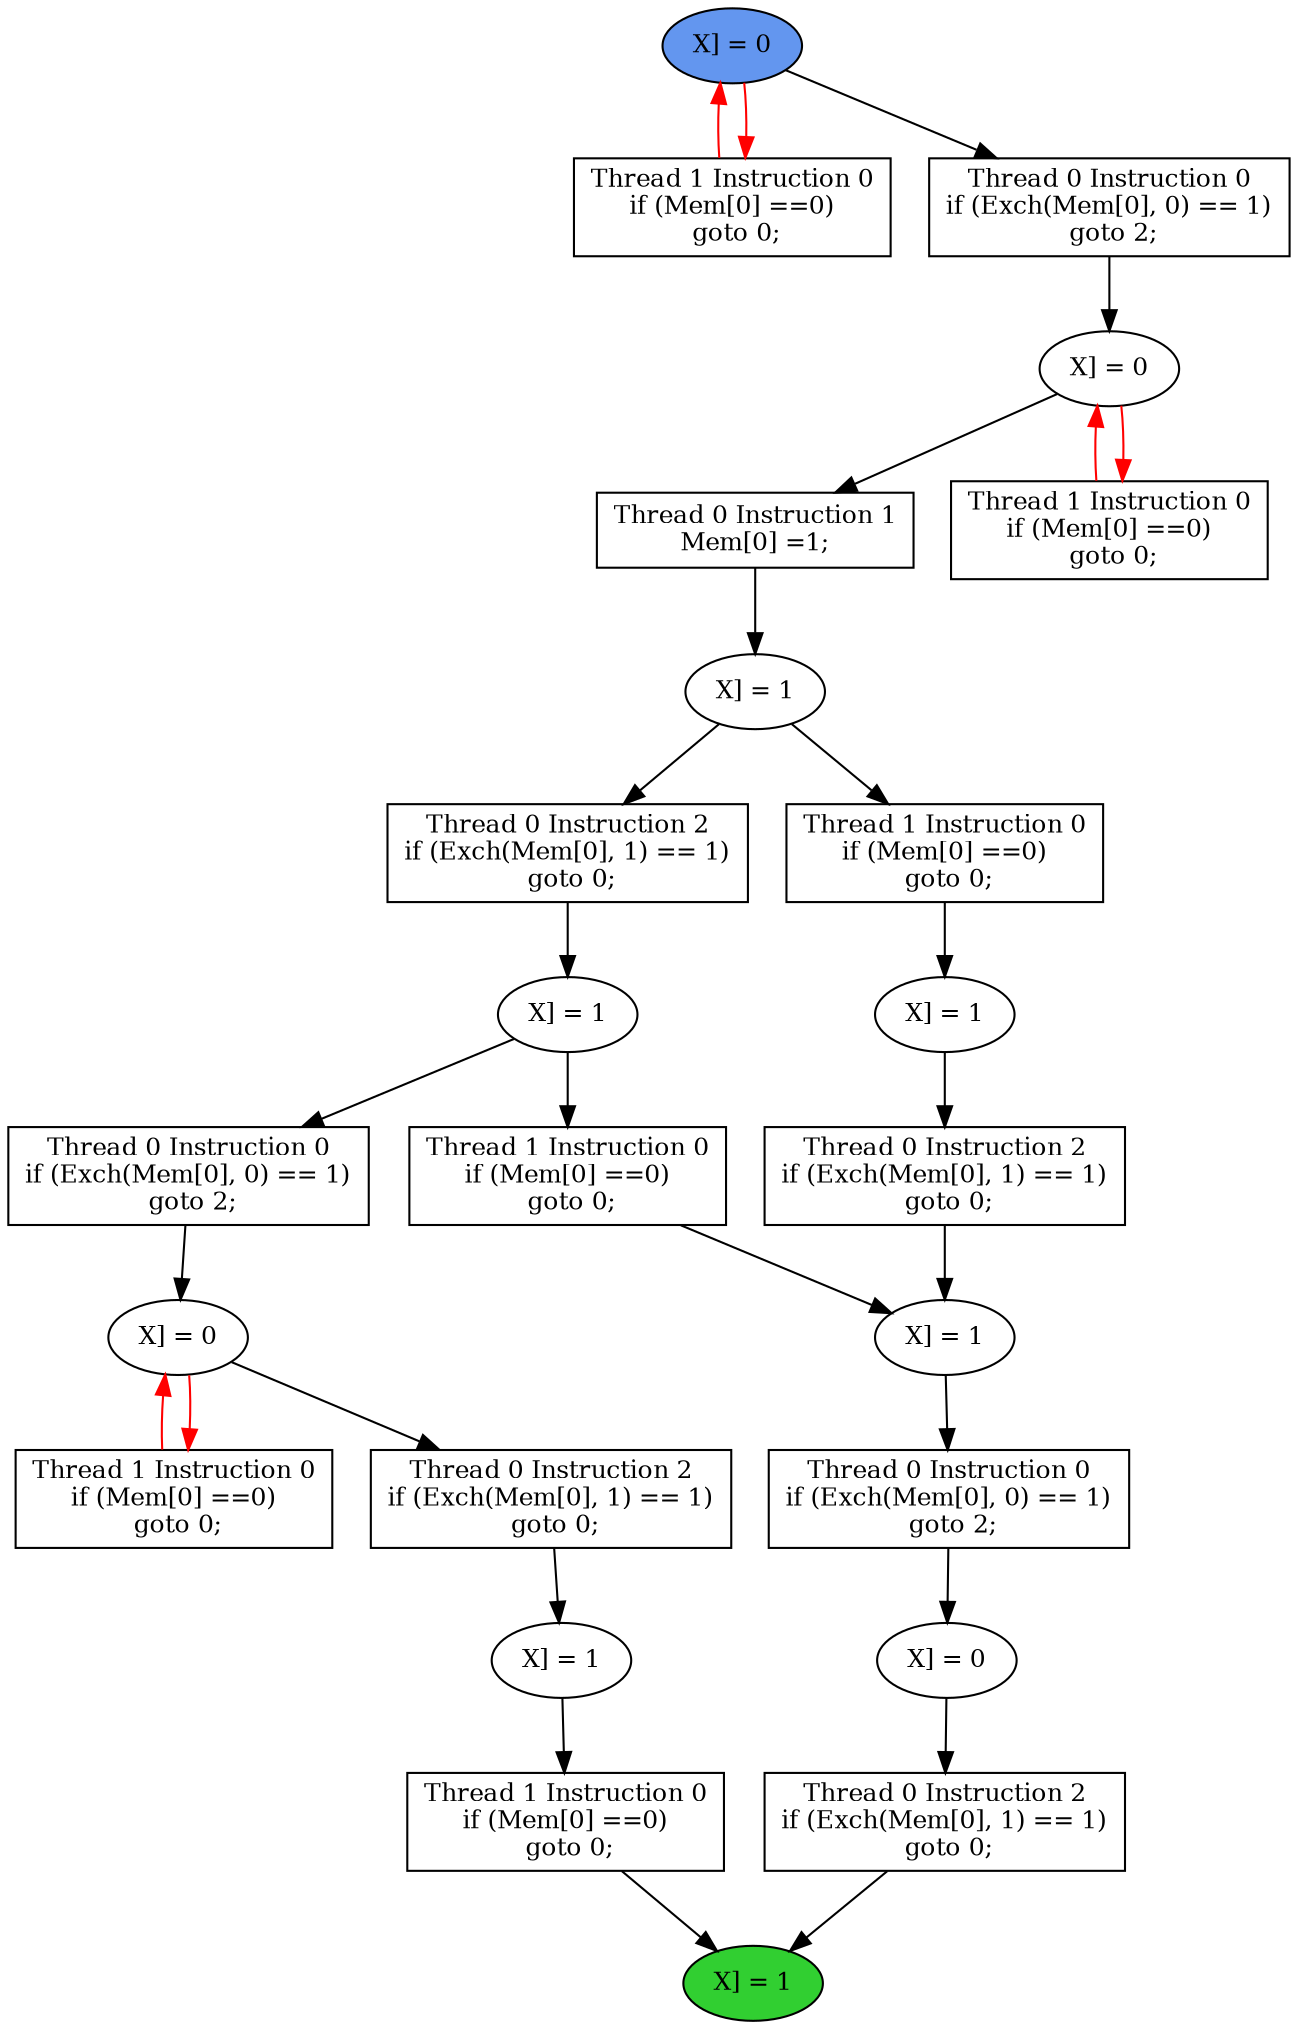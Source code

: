 digraph "graph" {
graph [fontsize=12]
node [fontsize=12]
edge [fontsize=12]
rankdir=TB;
"N18" -> "N9" [uuid = "<A0, END>", color = "#000000", fontcolor = "#ffffff", style = "solid", label = "", dir = "forward", weight = "1"]
"N27" -> "N26" [uuid = "<A1, S7>", color = "#ff0000", fontcolor = "#ffffff", style = "solid", label = "", dir = "back", weight = "1"]
"N20" -> "N19" [uuid = "<A2, S2>", color = "#000000", fontcolor = "#ffffff", style = "solid", label = "", dir = "forward", weight = "1"]
"N31" -> "N30" [uuid = "<A3, S1>", color = "#000000", fontcolor = "#ffffff", style = "solid", label = "", dir = "forward", weight = "1"]
"N33" -> "N32" [uuid = "<A4, S0>", color = "#000000", fontcolor = "#ffffff", style = "solid", label = "", dir = "forward", weight = "1"]
"N34" -> "N23" [uuid = "<A5, S3>", color = "#ff0000", fontcolor = "#ffffff", style = "solid", label = "", dir = "back", weight = "1"]
"N16" -> "N15" [uuid = "<A6, S6>", color = "#000000", fontcolor = "#ffffff", style = "solid", label = "", dir = "forward", weight = "1"]
"N17" -> "N13" [uuid = "<A7, S5>", color = "#000000", fontcolor = "#ffffff", style = "solid", label = "", dir = "forward", weight = "1"]
"N36" -> "N22" [uuid = "<A8, START>", color = "#ff0000", fontcolor = "#ffffff", style = "solid", label = "", dir = "back", weight = "1"]
"N29" -> "N27" [uuid = "<A9, S7>", color = "#000000", fontcolor = "#ffffff", style = "solid", label = "", dir = "forward", weight = "1"]
"N12" -> "N11" [uuid = "<A10, S4>", color = "#000000", fontcolor = "#ffffff", style = "solid", label = "", dir = "forward", weight = "1"]
"N35" -> "N34" [uuid = "<A11, S3>", color = "#000000", fontcolor = "#ffffff", style = "solid", label = "", dir = "forward", weight = "1"]
"N10" -> "N9" [uuid = "<A12, END>", color = "#000000", fontcolor = "#ffffff", style = "solid", label = "", dir = "forward", weight = "1"]
"N14" -> "N13" [uuid = "<A13, S5>", color = "#000000", fontcolor = "#ffffff", style = "solid", label = "", dir = "forward", weight = "1"]
"N19" -> "N18" [uuid = "<A0, S2>", color = "#000000", fontcolor = "#ffffff", style = "solid", label = "", dir = "forward", weight = "1"]
"N27" -> "N26" [uuid = "<A1, S7>", color = "#ff0000", fontcolor = "#ffffff", style = "solid", label = "", dir = "forward", weight = "1"]
"N27" -> "N20" [uuid = "<A2, S7>", color = "#000000", fontcolor = "#ffffff", style = "solid", label = "", dir = "forward", weight = "1"]
"N32" -> "N31" [uuid = "<A3, S0>", color = "#000000", fontcolor = "#ffffff", style = "solid", label = "", dir = "forward", weight = "1"]
"N34" -> "N33" [uuid = "<A4, S3>", color = "#000000", fontcolor = "#ffffff", style = "solid", label = "", dir = "forward", weight = "1"]
"N34" -> "N23" [uuid = "<A5, S3>", color = "#ff0000", fontcolor = "#ffffff", style = "solid", label = "", dir = "forward", weight = "1"]
"N32" -> "N16" [uuid = "<A6, S0>", color = "#000000", fontcolor = "#ffffff", style = "solid", label = "", dir = "forward", weight = "1"]
"N30" -> "N17" [uuid = "<A7, S1>", color = "#000000", fontcolor = "#ffffff", style = "solid", label = "", dir = "forward", weight = "1"]
"N36" -> "N22" [uuid = "<A8, START>", color = "#ff0000", fontcolor = "#ffffff", style = "solid", label = "", dir = "forward", weight = "1"]
"N30" -> "N29" [uuid = "<A9, S1>", color = "#000000", fontcolor = "#ffffff", style = "solid", label = "", dir = "forward", weight = "1"]
"N13" -> "N12" [uuid = "<A10, S5>", color = "#000000", fontcolor = "#ffffff", style = "solid", label = "", dir = "forward", weight = "1"]
"N36" -> "N35" [uuid = "<A11, START>", color = "#000000", fontcolor = "#ffffff", style = "solid", label = "", dir = "forward", weight = "1"]
"N11" -> "N10" [uuid = "<A12, S4>", color = "#000000", fontcolor = "#ffffff", style = "solid", label = "", dir = "forward", weight = "1"]
"N15" -> "N14" [uuid = "<A13, S6>", color = "#000000", fontcolor = "#ffffff", style = "solid", label = "", dir = "forward", weight = "1"]
"N9" [uuid="END", label="X] = 1", fillcolor = "#31cf31", fontcolor = "#000000", shape = "ellipse", style = "filled, solid"]
"N10" [uuid="A12", label="Thread 0 Instruction 2
if (Exch(Mem[0], 1) == 1)
 goto 0;", fillcolor = "#ffffff", fontcolor = "#000000", shape = "box", style = "filled, solid"]
"N11" [uuid="S4", label="X] = 0", fillcolor = "#ffffff", fontcolor = "#000000", shape = "ellipse", style = "filled, solid"]
"N12" [uuid="A10", label="Thread 0 Instruction 0
if (Exch(Mem[0], 0) == 1)
 goto 2;", fillcolor = "#ffffff", fontcolor = "#000000", shape = "box", style = "filled, solid"]
"N13" [uuid="S5", label="X] = 1", fillcolor = "#ffffff", fontcolor = "#000000", shape = "ellipse", style = "filled, solid"]
"N14" [uuid="A13", label="Thread 0 Instruction 2
if (Exch(Mem[0], 1) == 1)
 goto 0;", fillcolor = "#ffffff", fontcolor = "#000000", shape = "box", style = "filled, solid"]
"N15" [uuid="S6", label="X] = 1", fillcolor = "#ffffff", fontcolor = "#000000", shape = "ellipse", style = "filled, solid"]
"N16" [uuid="A6", label="Thread 1 Instruction 0
if (Mem[0] ==0)
 goto 0;", fillcolor = "#ffffff", fontcolor = "#000000", shape = "box", style = "filled, solid"]
"N17" [uuid="A7", label="Thread 1 Instruction 0
if (Mem[0] ==0)
 goto 0;", fillcolor = "#ffffff", fontcolor = "#000000", shape = "box", style = "filled, solid"]
"N18" [uuid="A0", label="Thread 1 Instruction 0
if (Mem[0] ==0)
 goto 0;", fillcolor = "#ffffff", fontcolor = "#000000", shape = "box", style = "filled, solid"]
"N19" [uuid="S2", label="X] = 1", fillcolor = "#ffffff", fontcolor = "#000000", shape = "ellipse", style = "filled, solid"]
"N20" [uuid="A2", label="Thread 0 Instruction 2
if (Exch(Mem[0], 1) == 1)
 goto 0;", fillcolor = "#ffffff", fontcolor = "#000000", shape = "box", style = "filled, solid"]
"N22" [uuid="A8", label="Thread 1 Instruction 0
if (Mem[0] ==0)
 goto 0;", fillcolor = "#ffffff", fontcolor = "#000000", shape = "box", style = "filled, solid"]
"N23" [uuid="A5", label="Thread 1 Instruction 0
if (Mem[0] ==0)
 goto 0;", fillcolor = "#ffffff", fontcolor = "#000000", shape = "box", style = "filled, solid"]
"N26" [uuid="A1", label="Thread 1 Instruction 0
if (Mem[0] ==0)
 goto 0;", fillcolor = "#ffffff", fontcolor = "#000000", shape = "box", style = "filled, solid"]
"N27" [uuid="S7", label="X] = 0", fillcolor = "#ffffff", fontcolor = "#000000", shape = "ellipse", style = "filled, solid"]
"N29" [uuid="A9", label="Thread 0 Instruction 0
if (Exch(Mem[0], 0) == 1)
 goto 2;", fillcolor = "#ffffff", fontcolor = "#000000", shape = "box", style = "filled, solid"]
"N30" [uuid="S1", label="X] = 1", fillcolor = "#ffffff", fontcolor = "#000000", shape = "ellipse", style = "filled, solid"]
"N31" [uuid="A3", label="Thread 0 Instruction 2
if (Exch(Mem[0], 1) == 1)
 goto 0;", fillcolor = "#ffffff", fontcolor = "#000000", shape = "box", style = "filled, solid"]
"N32" [uuid="S0", label="X] = 1", fillcolor = "#ffffff", fontcolor = "#000000", shape = "ellipse", style = "filled, solid"]
"N33" [uuid="A4", label="Thread 0 Instruction 1
Mem[0] =1;", fillcolor = "#ffffff", fontcolor = "#000000", shape = "box", style = "filled, solid"]
"N34" [uuid="S3", label="X] = 0", fillcolor = "#ffffff", fontcolor = "#000000", shape = "ellipse", style = "filled, solid"]
"N35" [uuid="A11", label="Thread 0 Instruction 0
if (Exch(Mem[0], 0) == 1)
 goto 2;", fillcolor = "#ffffff", fontcolor = "#000000", shape = "box", style = "filled, solid"]
"N36" [uuid="START", label="X] = 0", fillcolor = "#6396ef", fontcolor = "#000000", shape = "ellipse", style = "filled, solid"]
}